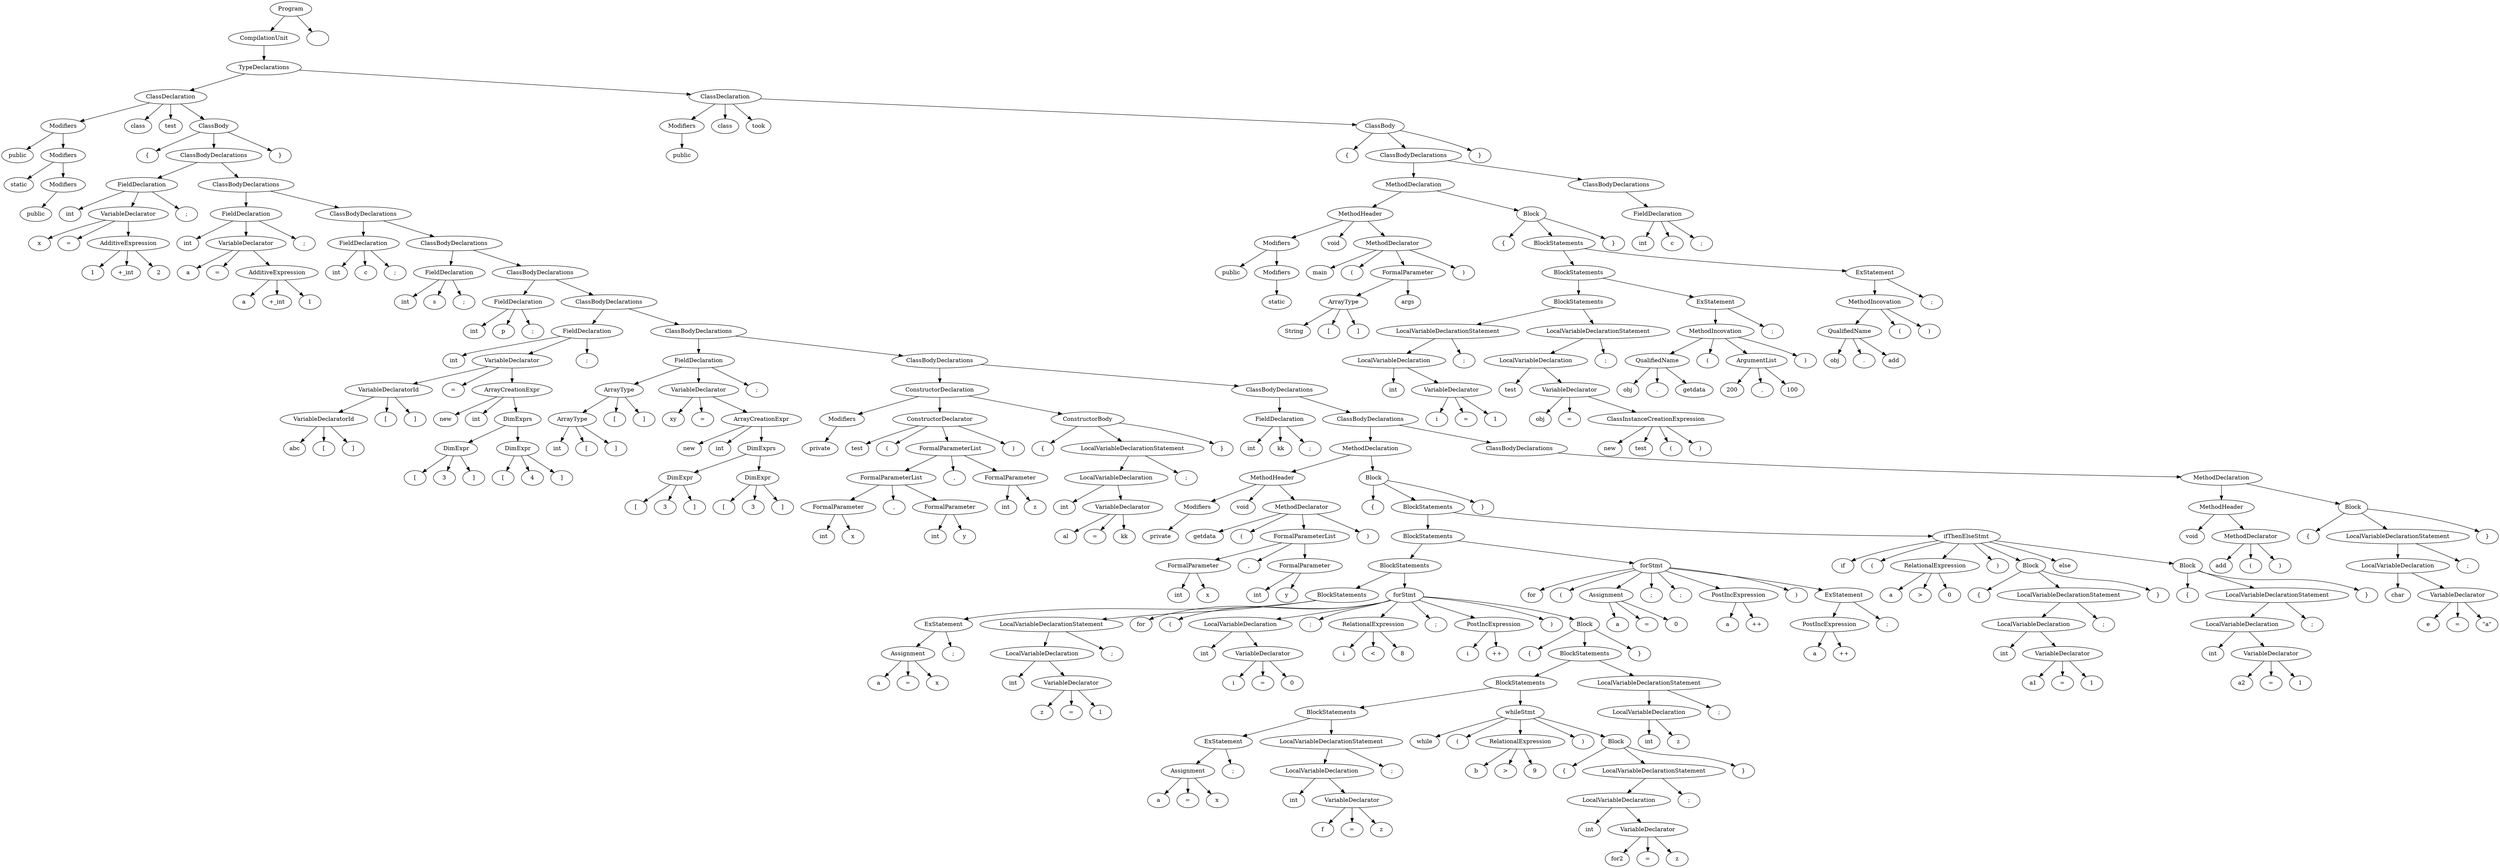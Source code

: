 digraph G {
n1 [label="public"]
n2 [label="static"]
n3 [label="public"]
n4 [label="Modifiers"]
n4->n3;
n5 [label="Modifiers"]
n5->n4;
n5->n2;
n6 [label="Modifiers"]
n6->n5;
n6->n1;
n7 [label="class"]
n8 [label="test"]
n9 [label="{"]
n10 [label="int"]
n11 [label="x"]
n12 [label="="]
n13 [label="1"]
n14 [label="+_int"]
n15 [label="2"]
n16 [label="AdditiveExpression"]
n16->n15;
n16->n14;
n16->n13;
n17 [label="VariableDeclarator"]
n17->n16;
n17->n12;
n17->n11;
n18 [label=";"]
n19 [label="FieldDeclaration"]
n19->n18;
n19->n17;
n19->n10;
n20 [label="int"]
n21 [label="a"]
n22 [label="="]
n23 [label="a"]
n24 [label="+_int"]
n25 [label="1"]
n26 [label="AdditiveExpression"]
n26->n25;
n26->n24;
n26->n23;
n27 [label="VariableDeclarator"]
n27->n26;
n27->n22;
n27->n21;
n28 [label=";"]
n29 [label="FieldDeclaration"]
n29->n28;
n29->n27;
n29->n20;
n30 [label="int"]
n31 [label="c"]
n32 [label=";"]
n33 [label="FieldDeclaration"]
n33->n32;
n33->n31;
n33->n30;
n34 [label="int"]
n35 [label="s"]
n36 [label=";"]
n37 [label="FieldDeclaration"]
n37->n36;
n37->n35;
n37->n34;
n38 [label="int"]
n39 [label="p"]
n40 [label=";"]
n41 [label="FieldDeclaration"]
n41->n40;
n41->n39;
n41->n38;
n42 [label="int"]
n43 [label="abc"]
n44 [label="["]
n45 [label="]"]
n46 [label="VariableDeclaratorId"]
n46->n45;
n46->n44;
n46->n43;
n47 [label="["]
n48 [label="]"]
n49 [label="VariableDeclaratorId"]
n49->n48;
n49->n47;
n49->n46;
n50 [label="="]
n51 [label="new"]
n52 [label="int"]
n53 [label="["]
n54 [label="3"]
n55 [label="]"]
n56 [label="DimExpr"]
n56->n55;
n56->n54;
n56->n53;
n57 [label="["]
n58 [label="4"]
n59 [label="]"]
n60 [label="DimExpr"]
n60->n59;
n60->n58;
n60->n57;
n61 [label="DimExprs"]
n61->n60;
n61->n56;
n62 [label="ArrayCreationExpr"]
n62->n61;
n62->n52;
n62->n51;
n63 [label="VariableDeclarator"]
n63->n62;
n63->n50;
n63->n49;
n64 [label=";"]
n65 [label="FieldDeclaration"]
n65->n64;
n65->n63;
n65->n42;
n66 [label="int"]
n67 [label="["]
n68 [label="]"]
n69 [label="ArrayType"]
n69->n68;
n69->n67;
n69->n66;
n70 [label="["]
n71 [label="]"]
n72 [label="ArrayType"]
n72->n71;
n72->n70;
n72->n69;
n73 [label="xy"]
n74 [label="="]
n75 [label="new"]
n76 [label="int"]
n77 [label="["]
n78 [label="3"]
n79 [label="]"]
n80 [label="DimExpr"]
n80->n79;
n80->n78;
n80->n77;
n81 [label="["]
n82 [label="3"]
n83 [label="]"]
n84 [label="DimExpr"]
n84->n83;
n84->n82;
n84->n81;
n85 [label="DimExprs"]
n85->n84;
n85->n80;
n86 [label="ArrayCreationExpr"]
n86->n85;
n86->n76;
n86->n75;
n87 [label="VariableDeclarator"]
n87->n86;
n87->n74;
n87->n73;
n88 [label=";"]
n89 [label="FieldDeclaration"]
n89->n88;
n89->n87;
n89->n72;
n90 [label="private"]
n91 [label="Modifiers"]
n91->n90;
n92 [label="test"]
n93 [label="("]
n94 [label="int"]
n95 [label="x"]
n96 [label="FormalParameter"]
n96->n95;
n96->n94;
n97 [label=","]
n98 [label="int"]
n99 [label="y"]
n100 [label="FormalParameter"]
n100->n99;
n100->n98;
n101 [label="FormalParameterList"]
n101->n100;
n101->n97;
n101->n96;
n102 [label=","]
n103 [label="int"]
n104 [label="z"]
n105 [label="FormalParameter"]
n105->n104;
n105->n103;
n106 [label="FormalParameterList"]
n106->n105;
n106->n102;
n106->n101;
n107 [label=")"]
n108 [label="ConstructorDeclarator"]
n108->n107;
n108->n106;
n108->n93;
n108->n92;
n109 [label="{"]
n110 [label="int"]
n111 [label="al"]
n112 [label="="]
n113 [label="kk"]
n114 [label="VariableDeclarator"]
n114->n113;
n114->n112;
n114->n111;
n115 [label="LocalVariableDeclaration"]
n115->n114;
n115->n110;
n116 [label=";"]
n117 [label="LocalVariableDeclarationStatement"]
n117->n116;
n117->n115;
n118 [label="}"]
n119 [label="ConstructorBody"]
n119->n118;
n119->n117;
n119->n109;
n120 [label="ConstructorDeclaration"]
n120->n119;
n120->n108;
n120->n91;
n121 [label="int"]
n122 [label="kk"]
n123 [label=";"]
n124 [label="FieldDeclaration"]
n124->n123;
n124->n122;
n124->n121;
n125 [label="private"]
n126 [label="Modifiers"]
n126->n125;
n127 [label="void"]
n128 [label="getdata"]
n129 [label="("]
n130 [label="int"]
n131 [label="x"]
n132 [label="FormalParameter"]
n132->n131;
n132->n130;
n133 [label=","]
n134 [label="int"]
n135 [label="y"]
n136 [label="FormalParameter"]
n136->n135;
n136->n134;
n137 [label="FormalParameterList"]
n137->n136;
n137->n133;
n137->n132;
n138 [label=")"]
n139 [label="MethodDeclarator"]
n139->n138;
n139->n137;
n139->n129;
n139->n128;
n140 [label="MethodHeader"]
n140->n139;
n140->n127;
n140->n126;
n141 [label="{"]
n142 [label="a"]
n143 [label="="]
n144 [label="x"]
n145 [label="Assignment"]
n145->n144;
n145->n143;
n145->n142;
n146 [label=";"]
n147 [label="ExStatement"]
n147->n146;
n147->n145;
n148 [label="int"]
n149 [label="z"]
n150 [label="="]
n151 [label="1"]
n152 [label="VariableDeclarator"]
n152->n151;
n152->n150;
n152->n149;
n153 [label="LocalVariableDeclaration"]
n153->n152;
n153->n148;
n154 [label=";"]
n155 [label="LocalVariableDeclarationStatement"]
n155->n154;
n155->n153;
n156 [label="BlockStatements"]
n156->n155;
n156->n147;
n157 [label="for"]
n158 [label="("]
n159 [label="int"]
n160 [label="i"]
n161 [label="="]
n162 [label="0"]
n163 [label="VariableDeclarator"]
n163->n162;
n163->n161;
n163->n160;
n164 [label="LocalVariableDeclaration"]
n164->n163;
n164->n159;
n165 [label=";"]
n166 [label="i"]
n167 [label="<"]
n168 [label="8"]
n169 [label="RelationalExpression"]
n169->n168;
n169->n167;
n169->n166;
n170 [label=";"]
n171 [label="i"]
n172 [label="++"]
n173 [label="PostIncExpression"]
n173->n172;
n173->n171;
n174 [label=")"]
n175 [label="{"]
n176 [label="a"]
n177 [label="="]
n178 [label="x"]
n179 [label="Assignment"]
n179->n178;
n179->n177;
n179->n176;
n180 [label=";"]
n181 [label="ExStatement"]
n181->n180;
n181->n179;
n182 [label="int"]
n183 [label="f"]
n184 [label="="]
n185 [label="z"]
n186 [label="VariableDeclarator"]
n186->n185;
n186->n184;
n186->n183;
n187 [label="LocalVariableDeclaration"]
n187->n186;
n187->n182;
n188 [label=";"]
n189 [label="LocalVariableDeclarationStatement"]
n189->n188;
n189->n187;
n190 [label="BlockStatements"]
n190->n189;
n190->n181;
n191 [label="while"]
n192 [label="("]
n193 [label="b"]
n194 [label=">"]
n195 [label="9"]
n196 [label="RelationalExpression"]
n196->n195;
n196->n194;
n196->n193;
n197 [label=")"]
n198 [label="{"]
n199 [label="int"]
n200 [label="for2"]
n201 [label="="]
n202 [label="z"]
n203 [label="VariableDeclarator"]
n203->n202;
n203->n201;
n203->n200;
n204 [label="LocalVariableDeclaration"]
n204->n203;
n204->n199;
n205 [label=";"]
n206 [label="LocalVariableDeclarationStatement"]
n206->n205;
n206->n204;
n207 [label="}"]
n208 [label="Block"]
n208->n207;
n208->n206;
n208->n198;
n209 [label="whileStmt"]
n209->n208;
n209->n197;
n209->n196;
n209->n192;
n209->n191;
n210 [label="BlockStatements"]
n210->n209;
n210->n190;
n211 [label="int"]
n212 [label="z"]
n213 [label="LocalVariableDeclaration"]
n213->n212;
n213->n211;
n214 [label=";"]
n215 [label="LocalVariableDeclarationStatement"]
n215->n214;
n215->n213;
n216 [label="BlockStatements"]
n216->n215;
n216->n210;
n217 [label="}"]
n218 [label="Block"]
n218->n217;
n218->n216;
n218->n175;
n219 [label="forStmt"]
n219->n218;
n219->n174;
n219->n173;
n219->n170;
n219->n169;
n219->n165;
n219->n164;
n219->n158;
n219->n157;
n220 [label="BlockStatements"]
n220->n219;
n220->n156;
n221 [label="for"]
n222 [label="("]
n223 [label="a"]
n224 [label="="]
n225 [label="0"]
n226 [label="Assignment"]
n226->n225;
n226->n224;
n226->n223;
n227 [label=";"]
n228 [label=";"]
n229 [label="a"]
n230 [label="++"]
n231 [label="PostIncExpression"]
n231->n230;
n231->n229;
n232 [label=")"]
n233 [label="a"]
n234 [label="++"]
n235 [label="PostIncExpression"]
n235->n234;
n235->n233;
n236 [label=";"]
n237 [label="ExStatement"]
n237->n236;
n237->n235;
n238 [label="forStmt"]
n238->n237;
n238->n232;
n238->n231;
n238->n228;
n238->n227;
n238->n226;
n238->n222;
n238->n221;
n239 [label="BlockStatements"]
n239->n238;
n239->n220;
n240 [label="if"]
n241 [label="("]
n242 [label="a"]
n243 [label=">"]
n244 [label="0"]
n245 [label="RelationalExpression"]
n245->n244;
n245->n243;
n245->n242;
n246 [label=")"]
n247 [label="{"]
n248 [label="int"]
n249 [label="a1"]
n250 [label="="]
n251 [label="1"]
n252 [label="VariableDeclarator"]
n252->n251;
n252->n250;
n252->n249;
n253 [label="LocalVariableDeclaration"]
n253->n252;
n253->n248;
n254 [label=";"]
n255 [label="LocalVariableDeclarationStatement"]
n255->n254;
n255->n253;
n256 [label="}"]
n257 [label="Block"]
n257->n256;
n257->n255;
n257->n247;
n258 [label="else"]
n259 [label="{"]
n260 [label="int"]
n261 [label="a2"]
n262 [label="="]
n263 [label="1"]
n264 [label="VariableDeclarator"]
n264->n263;
n264->n262;
n264->n261;
n265 [label="LocalVariableDeclaration"]
n265->n264;
n265->n260;
n266 [label=";"]
n267 [label="LocalVariableDeclarationStatement"]
n267->n266;
n267->n265;
n268 [label="}"]
n269 [label="Block"]
n269->n268;
n269->n267;
n269->n259;
n270 [label="ifThenElseStmt"]
n270->n269;
n270->n258;
n270->n257;
n270->n246;
n270->n245;
n270->n241;
n270->n240;
n271 [label="BlockStatements"]
n271->n270;
n271->n239;
n272 [label="}"]
n273 [label="Block"]
n273->n272;
n273->n271;
n273->n141;
n274 [label="MethodDeclaration"]
n274->n273;
n274->n140;
n275 [label="void"]
n276 [label="add"]
n277 [label="("]
n278 [label=")"]
n279 [label="MethodDeclarator"]
n279->n278;
n279->n277;
n279->n276;
n280 [label="MethodHeader"]
n280->n279;
n280->n275;
n281 [label="{"]
n282 [label="char"]
n283 [label="e"]
n284 [label="="]
n285 [label="\"a\""]
n286 [label="VariableDeclarator"]
n286->n285;
n286->n284;
n286->n283;
n287 [label="LocalVariableDeclaration"]
n287->n286;
n287->n282;
n288 [label=";"]
n289 [label="LocalVariableDeclarationStatement"]
n289->n288;
n289->n287;
n290 [label="}"]
n291 [label="Block"]
n291->n290;
n291->n289;
n291->n281;
n292 [label="MethodDeclaration"]
n292->n291;
n292->n280;
n293 [label="ClassBodyDeclarations"]
n293->n292;
n294 [label="ClassBodyDeclarations"]
n294->n293;
n294->n274;
n295 [label="ClassBodyDeclarations"]
n295->n294;
n295->n124;
n296 [label="ClassBodyDeclarations"]
n296->n295;
n296->n120;
n297 [label="ClassBodyDeclarations"]
n297->n296;
n297->n89;
n298 [label="ClassBodyDeclarations"]
n298->n297;
n298->n65;
n299 [label="ClassBodyDeclarations"]
n299->n298;
n299->n41;
n300 [label="ClassBodyDeclarations"]
n300->n299;
n300->n37;
n301 [label="ClassBodyDeclarations"]
n301->n300;
n301->n33;
n302 [label="ClassBodyDeclarations"]
n302->n301;
n302->n29;
n303 [label="ClassBodyDeclarations"]
n303->n302;
n303->n19;
n304 [label="}"]
n305 [label="ClassBody"]
n305->n304;
n305->n303;
n305->n9;
n306 [label="ClassDeclaration"]
n306->n305;
n306->n8;
n306->n7;
n306->n6;
n307 [label="public"]
n308 [label="Modifiers"]
n308->n307;
n309 [label="class"]
n310 [label="took"]
n311 [label="{"]
n312 [label="public"]
n313 [label="static"]
n314 [label="Modifiers"]
n314->n313;
n315 [label="Modifiers"]
n315->n314;
n315->n312;
n316 [label="void"]
n317 [label="main"]
n318 [label="("]
n319 [label="String"]
n320 [label="["]
n321 [label="]"]
n322 [label="ArrayType"]
n322->n321;
n322->n320;
n322->n319;
n323 [label="args"]
n324 [label="FormalParameter"]
n324->n323;
n324->n322;
n325 [label=")"]
n326 [label="MethodDeclarator"]
n326->n325;
n326->n324;
n326->n318;
n326->n317;
n327 [label="MethodHeader"]
n327->n326;
n327->n316;
n327->n315;
n328 [label="{"]
n329 [label="int"]
n330 [label="i"]
n331 [label="="]
n332 [label="1"]
n333 [label="VariableDeclarator"]
n333->n332;
n333->n331;
n333->n330;
n334 [label="LocalVariableDeclaration"]
n334->n333;
n334->n329;
n335 [label=";"]
n336 [label="LocalVariableDeclarationStatement"]
n336->n335;
n336->n334;
n337 [label="test"]
n338 [label="obj"]
n339 [label="="]
n340 [label="new"]
n341 [label="test"]
n342 [label="("]
n343 [label=")"]
n344 [label="ClassInstanceCreationExpression"]
n344->n343;
n344->n342;
n344->n341;
n344->n340;
n345 [label="VariableDeclarator"]
n345->n344;
n345->n339;
n345->n338;
n346 [label="LocalVariableDeclaration"]
n346->n345;
n346->n337;
n347 [label=";"]
n348 [label="LocalVariableDeclarationStatement"]
n348->n347;
n348->n346;
n349 [label="BlockStatements"]
n349->n348;
n349->n336;
n350 [label="obj"]
n351 [label="."]
n352 [label="getdata"]
n353 [label="QualifiedName"]
n353->n352;
n353->n351;
n353->n350;
n354 [label="("]
n355 [label="200"]
n356 [label=","]
n357 [label="100"]
n358 [label="ArgumentList"]
n358->n357;
n358->n356;
n358->n355;
n359 [label=")"]
n360 [label="MethodIncovation"]
n360->n359;
n360->n358;
n360->n354;
n360->n353;
n361 [label=";"]
n362 [label="ExStatement"]
n362->n361;
n362->n360;
n363 [label="BlockStatements"]
n363->n362;
n363->n349;
n364 [label="obj"]
n365 [label="."]
n366 [label="add"]
n367 [label="QualifiedName"]
n367->n366;
n367->n365;
n367->n364;
n368 [label="("]
n369 [label=")"]
n370 [label="MethodIncovation"]
n370->n369;
n370->n368;
n370->n367;
n371 [label=";"]
n372 [label="ExStatement"]
n372->n371;
n372->n370;
n373 [label="BlockStatements"]
n373->n372;
n373->n363;
n374 [label="}"]
n375 [label="Block"]
n375->n374;
n375->n373;
n375->n328;
n376 [label="MethodDeclaration"]
n376->n375;
n376->n327;
n377 [label="int"]
n378 [label="c"]
n379 [label=";"]
n380 [label="FieldDeclaration"]
n380->n379;
n380->n378;
n380->n377;
n381 [label="ClassBodyDeclarations"]
n381->n380;
n382 [label="ClassBodyDeclarations"]
n382->n381;
n382->n376;
n383 [label="}"]
n384 [label="ClassBody"]
n384->n383;
n384->n382;
n384->n311;
n385 [label="ClassDeclaration"]
n385->n384;
n385->n310;
n385->n309;
n385->n308;
n386 [label="TypeDeclarations"]
n386->n385;
n386->n306;
n387 [label="CompilationUnit"]
n387->n386;
n388 [label="Program"]
n388->n389;
n388->n387;
n389 [label=""]
}

